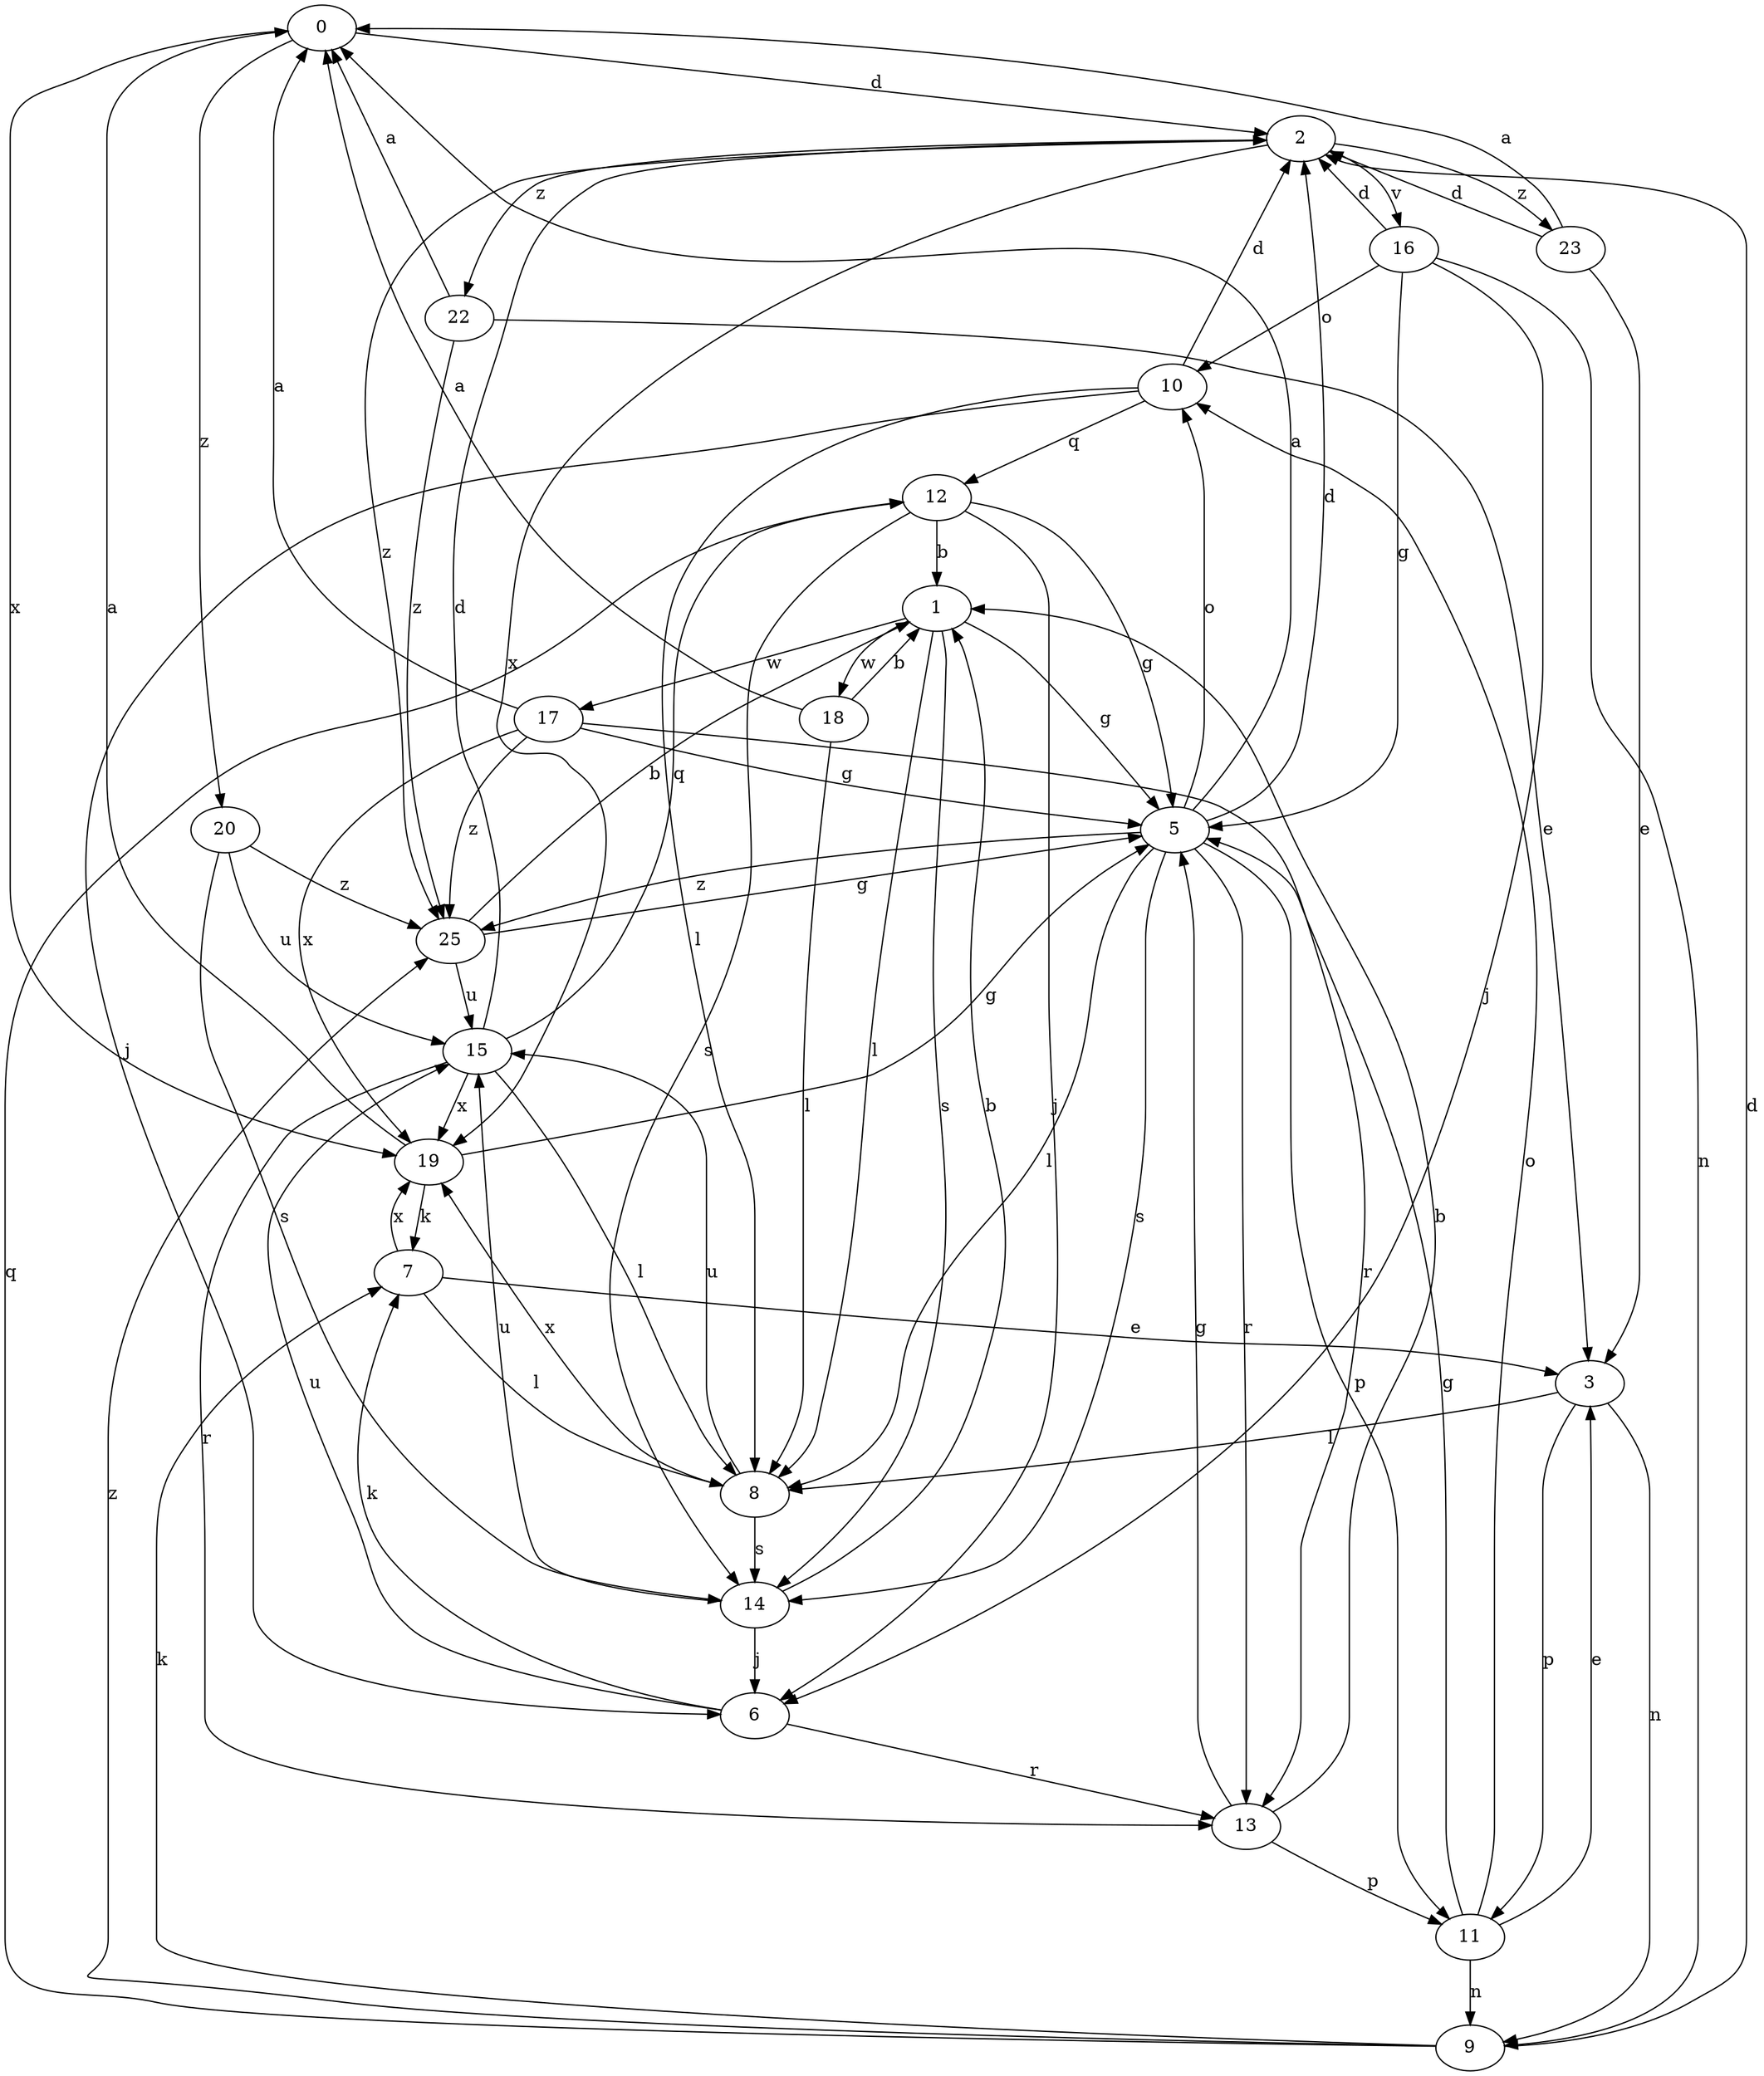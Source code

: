 strict digraph  {
0;
1;
2;
3;
5;
6;
7;
8;
9;
10;
11;
12;
13;
14;
15;
16;
17;
18;
19;
20;
22;
23;
25;
0 -> 2  [label=d];
0 -> 19  [label=x];
0 -> 20  [label=z];
1 -> 5  [label=g];
1 -> 8  [label=l];
1 -> 14  [label=s];
1 -> 17  [label=w];
1 -> 18  [label=w];
2 -> 16  [label=v];
2 -> 19  [label=x];
2 -> 22  [label=z];
2 -> 23  [label=z];
2 -> 25  [label=z];
3 -> 8  [label=l];
3 -> 9  [label=n];
3 -> 11  [label=p];
5 -> 0  [label=a];
5 -> 2  [label=d];
5 -> 8  [label=l];
5 -> 10  [label=o];
5 -> 11  [label=p];
5 -> 13  [label=r];
5 -> 14  [label=s];
5 -> 25  [label=z];
6 -> 7  [label=k];
6 -> 13  [label=r];
6 -> 15  [label=u];
7 -> 3  [label=e];
7 -> 8  [label=l];
7 -> 19  [label=x];
8 -> 14  [label=s];
8 -> 15  [label=u];
8 -> 19  [label=x];
9 -> 2  [label=d];
9 -> 7  [label=k];
9 -> 12  [label=q];
9 -> 25  [label=z];
10 -> 2  [label=d];
10 -> 6  [label=j];
10 -> 8  [label=l];
10 -> 12  [label=q];
11 -> 3  [label=e];
11 -> 5  [label=g];
11 -> 9  [label=n];
11 -> 10  [label=o];
12 -> 1  [label=b];
12 -> 5  [label=g];
12 -> 6  [label=j];
12 -> 14  [label=s];
13 -> 1  [label=b];
13 -> 5  [label=g];
13 -> 11  [label=p];
14 -> 1  [label=b];
14 -> 6  [label=j];
14 -> 15  [label=u];
15 -> 2  [label=d];
15 -> 8  [label=l];
15 -> 12  [label=q];
15 -> 13  [label=r];
15 -> 19  [label=x];
16 -> 2  [label=d];
16 -> 5  [label=g];
16 -> 6  [label=j];
16 -> 9  [label=n];
16 -> 10  [label=o];
17 -> 0  [label=a];
17 -> 5  [label=g];
17 -> 13  [label=r];
17 -> 19  [label=x];
17 -> 25  [label=z];
18 -> 0  [label=a];
18 -> 1  [label=b];
18 -> 8  [label=l];
19 -> 0  [label=a];
19 -> 5  [label=g];
19 -> 7  [label=k];
20 -> 14  [label=s];
20 -> 15  [label=u];
20 -> 25  [label=z];
22 -> 0  [label=a];
22 -> 3  [label=e];
22 -> 25  [label=z];
23 -> 0  [label=a];
23 -> 2  [label=d];
23 -> 3  [label=e];
25 -> 1  [label=b];
25 -> 5  [label=g];
25 -> 15  [label=u];
}
